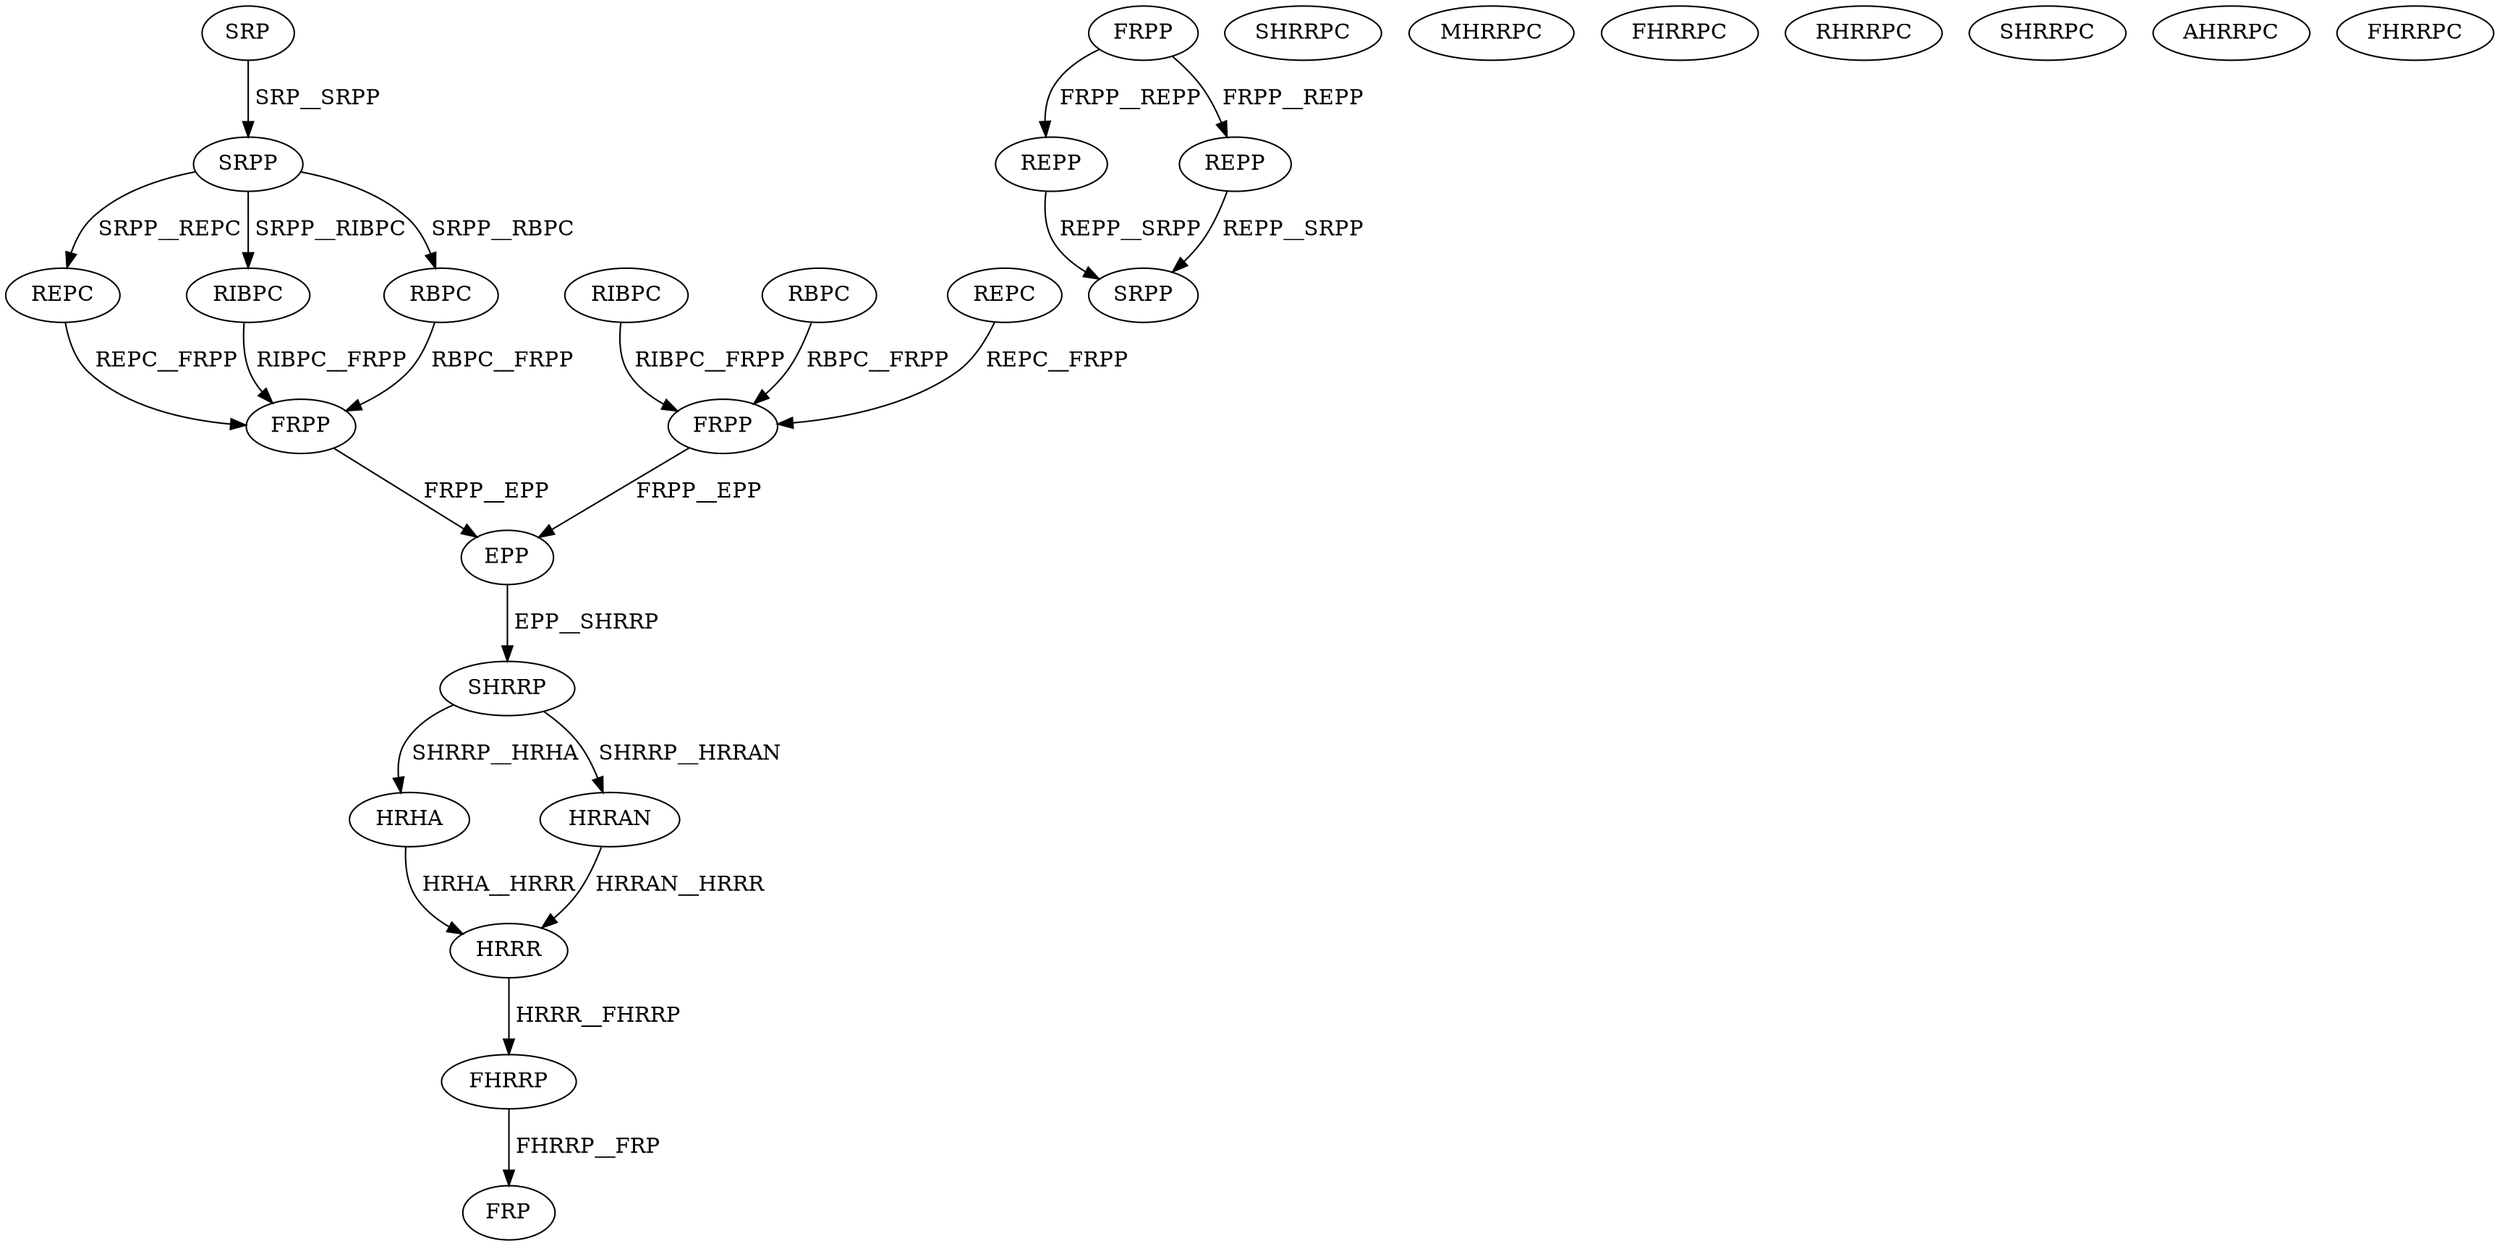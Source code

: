 digraph G { 
1 [label="SRP",color=black,fontcolor=black];
2 [label="FRPP",color=black,fontcolor=black];
3 [label="RIBPC",color=black,fontcolor=black];
4 [label="RBPC",color=black,fontcolor=black];
5 [label="REPC",color=black,fontcolor=black];
6 [label="SRPP",color=black,fontcolor=black];
7 [label="REPP",color=black,fontcolor=black];
8 [label="REPP",color=black,fontcolor=black];
9 [label="FRPP",color=black,fontcolor=black];
10 [label="REPC",color=black,fontcolor=black];
11 [label="RIBPC",color=black,fontcolor=black];
12 [label="RBPC",color=black,fontcolor=black];
13 [label="FRPP",color=black,fontcolor=black];
14 [label="SRPP",color=black,fontcolor=black];
15 [label="EPP",color=black,fontcolor=black];
16 [label="SHRRP",color=black,fontcolor=black];
17 [label="HRHA",color=black,fontcolor=black];
18 [label="SHRRPC",color=black,fontcolor=black];
19 [label="MHRRPC",color=black,fontcolor=black];
20 [label="FHRRPC",color=black,fontcolor=black];
21 [label="RHRRPC",color=black,fontcolor=black];
22 [label="SHRRPC",color=black,fontcolor=black];
23 [label="AHRRPC",color=black,fontcolor=black];
24 [label="HRRAN",color=black,fontcolor=black];
25 [label="FHRRPC",color=black,fontcolor=black];
26 [label="HRRR",color=black,fontcolor=black];
27 [label="FHRRP",color=black,fontcolor=black];
28 [label="FRP",color=black,fontcolor=black];
1->6[label=" SRP__SRPP",color=black,fontcolor=black];
2->7[label=" FRPP__REPP",color=black,fontcolor=black];
2->8[label=" FRPP__REPP",color=black,fontcolor=black];
3->9[label=" RIBPC__FRPP",color=black,fontcolor=black];
4->9[label=" RBPC__FRPP",color=black,fontcolor=black];
5->9[label=" REPC__FRPP",color=black,fontcolor=black];
6->10[label=" SRPP__REPC",color=black,fontcolor=black];
6->11[label=" SRPP__RIBPC",color=black,fontcolor=black];
6->12[label=" SRPP__RBPC",color=black,fontcolor=black];
7->14[label=" REPP__SRPP",color=black,fontcolor=black];
8->14[label=" REPP__SRPP",color=black,fontcolor=black];
9->15[label=" FRPP__EPP",color=black,fontcolor=black];
10->13[label=" REPC__FRPP",color=black,fontcolor=black];
11->13[label=" RIBPC__FRPP",color=black,fontcolor=black];
12->13[label=" RBPC__FRPP",color=black,fontcolor=black];
13->15[label=" FRPP__EPP",color=black,fontcolor=black];
15->16[label=" EPP__SHRRP",color=black,fontcolor=black];
16->17[label=" SHRRP__HRHA",color=black,fontcolor=black];
16->24[label=" SHRRP__HRRAN",color=black,fontcolor=black];
17->26[label=" HRHA__HRRR",color=black,fontcolor=black];
24->26[label=" HRRAN__HRRR",color=black,fontcolor=black];
26->27[label=" HRRR__FHRRP",color=black,fontcolor=black];
27->28[label=" FHRRP__FRP",color=black,fontcolor=black];
}
